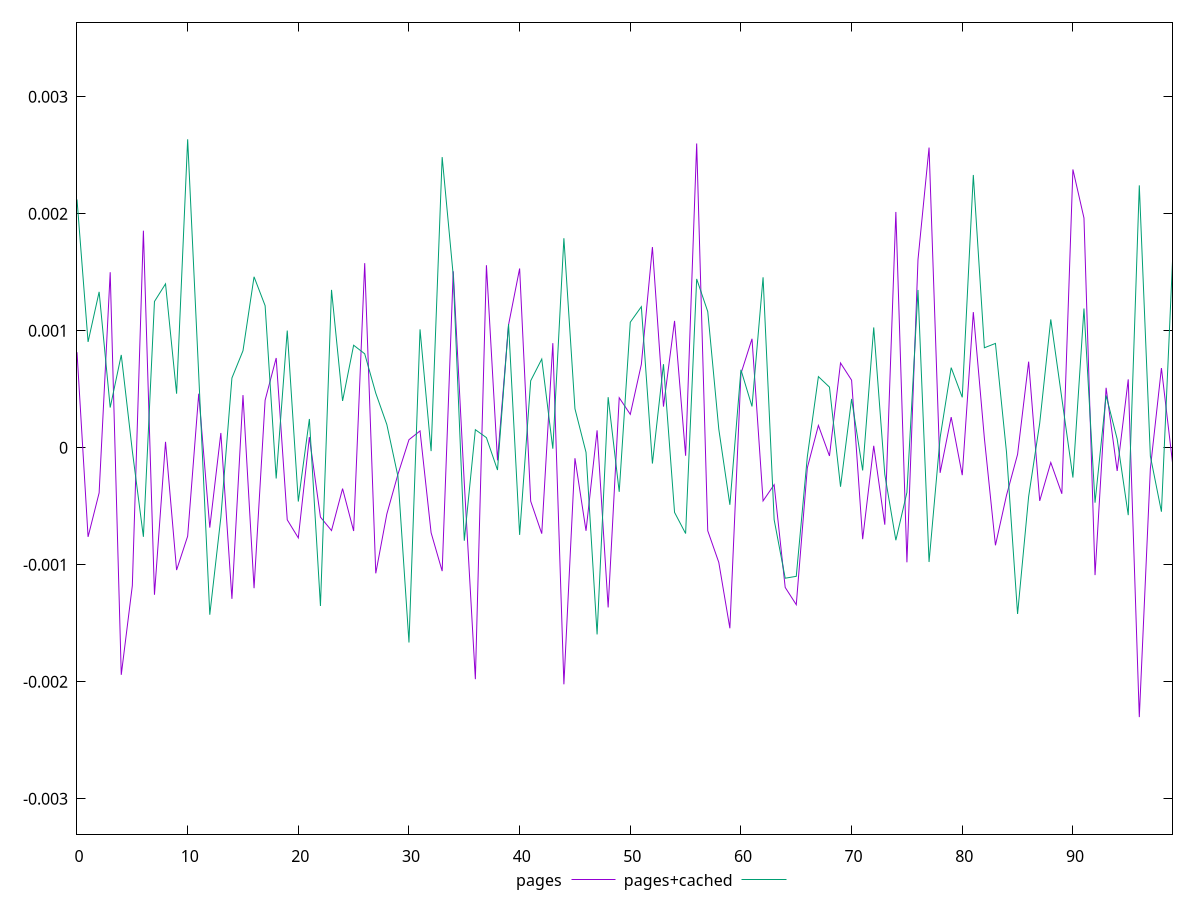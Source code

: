 reset

$pages <<EOF
0 0.0008167807424289417
1 -0.0007616175517479707
2 -0.00038515572647141697
3 0.0015002758387139357
4 -0.001940711890038569
5 -0.0011784941933153303
6 0.00185523168444913
7 -0.001256283749259456
8 0.00005052450348273403
9 -0.0010452407310500259
10 -0.0007556312742825089
11 0.0004617645938725611
12 -0.000682687137838017
13 0.00012646869731871847
14 -0.0012911409346497693
15 0.0004500897869177109
16 -0.0012003392333102734
17 0.00040634008692440755
18 0.0007671063236465747
19 -0.0006158325596661822
20 -0.0007703684751829128
21 0.00009067298226734816
22 -0.0005926797140135641
23 -0.000707615246560496
24 -0.00034927060379360734
25 -0.000711480638525181
26 0.0015779372611713209
27 -0.0010732137937324434
28 -0.0005661345764514038
29 -0.0002279455707986773
30 0.00006880872671531143
31 0.00014389512638915224
32 -0.0007260738767451805
33 -0.0010542203804654651
34 0.0015083691895146462
35 -0.000304063851555658
36 -0.001977878645952582
37 0.0015601368799702013
38 -0.00010792701073955853
39 0.0010511404926170852
40 0.0015319990202292777
41 -0.00045677648155563396
42 -0.00073411457641021
43 0.0008938115269913695
44 -0.0020219850238174008
45 -0.0000895920719602709
46 -0.0007098271656436796
47 0.00014883892572235938
48 -0.0013648729063978299
49 0.0004274621871834569
50 0.00028555001853467973
51 0.0007125940899776724
52 0.0017151413835896732
53 0.0003517911805932751
54 0.0010843329211755422
55 -0.00006843397729186847
56 0.002600460519521401
57 -0.0007091370468879258
58 -0.0009801467888618236
59 -0.0015427330516505832
60 0.000633081596073428
61 0.000931318659358602
62 -0.0004542655260875075
63 -0.0003155427234993358
64 -0.0011936713523351627
65 -0.0013412258827390658
66 -0.0001713174545458812
67 0.00019085239754556134
68 -0.00006992743463749492
69 0.0007246113813095944
70 0.0005774893830560591
71 -0.000781356456331078
72 0.0000166957013910703
73 -0.0006575261210738175
74 0.002015175414797732
75 -0.0009793429342366182
76 0.0016073757603458209
77 0.002565469905739371
78 -0.00021433273870069585
79 0.00026190975590531724
80 -0.00023419006547254745
81 0.0011592657162991717
82 0.00008095427817584045
83 -0.00083362513315089
84 -0.0004058673487897642
85 -0.00005622132793877254
86 0.0007359258595202167
87 -0.0004538821733611954
88 -0.00012590440941244988
89 -0.0003932563326137588
90 0.0023785917702948025
91 0.001963338793427914
92 -0.001088381029741968
93 0.0005125185604207462
94 -0.0001983894385751401
95 0.0005845480395151691
96 -0.002302171884089119
97 -0.0001777521793672354
98 0.0006810486341212649
99 -0.00012622302614758856
EOF

$pagesCached <<EOF
0 0.0021222444396701533
1 0.0009045488336211026
2 0.0013324436031105652
3 0.0003437617138420475
4 0.0007934314526048011
5 -0.00002735114653076836
6 -0.0007609817384464457
7 0.0012499931038420342
8 0.0014007503656745233
9 0.00046202570517827
10 0.0026362597634989465
11 0.0006246547203966725
12 -0.0014270130795668195
13 -0.0005944891940731712
14 0.0005961692209016714
15 0.0008294048623730304
16 0.0014611457826121397
17 0.0012142859686398496
18 -0.0002625304838299208
19 0.0010015638615604552
20 -0.00045956238771574493
21 0.000246046707557958
22 -0.0013522256981796463
23 0.0013493421021353125
24 0.000400232640211379
25 0.0008763143198624246
26 0.0008030676162863653
27 0.0004665378831574646
28 0.00019830696907184602
29 -0.0002429731826260507
30 -0.0016644743355825357
31 0.0010119948370856397
32 -0.000028565646099352332
33 0.002484091922363581
34 0.0014733972687592026
35 -0.0007945660190916781
36 0.00015442817006087895
37 0.00008630805049391413
38 -0.00019026685788912405
39 0.0010565410123618902
40 -0.0007445227264863552
41 0.000572776641009152
42 0.0007582359027163832
43 -0.00000805890094437555
44 0.0017906680625347537
45 0.00033344297075571186
46 -0.000039261925707450814
47 -0.0015953060023999022
48 0.0004324639860509753
49 -0.00037666530703848815
50 0.0010730251989150175
51 0.00120568620779375
52 -0.0001352180907149306
53 0.0007143540010174609
54 -0.0005522182412554622
55 -0.0007331647297437674
56 0.0014429018830594085
57 0.0011639696660418824
58 0.00015803799006051546
59 -0.0004873950586261744
60 0.0006665623651447281
61 0.0003530735169338399
62 0.001456879007545995
63 -0.0006145775379344776
64 -0.0011148449436432434
65 -0.0010988226193532318
66 -0.00007630873685790189
67 0.0006079642298859103
68 0.0005182733993044351
69 -0.0003330926541959875
70 0.0004174216287128713
71 -0.00019386996795900946
72 0.0010280383246537566
73 -0.00022754617976874762
74 -0.0007902605948191668
75 -0.00038172772689485534
76 0.0013487462187883625
77 -0.0009764485153486489
78 0.00008628915790906827
79 0.000684650930911224
80 0.00043110489403112867
81 0.002331325498137577
82 0.0008545227723558126
83 0.0008917297537477416
84 -0.000039366917469796196
85 -0.0014206475915938426
86 -0.00041697123855777366
87 0.00020997205296238
88 0.001097175883920143
89 0.0004217035112701614
90 -0.0002544983695943198
91 0.0011901072341673577
92 -0.00046933073399585813
93 0.00044701616413077126
94 0.00007423905268589496
95 -0.0005758428261258086
96 0.0022424839690006124
97 -0.00007145467075573338
98 -0.0005465551304343223
99 0.001593078354927667
EOF

set key outside below
set xrange [0:99]
set yrange [-0.003302171884089119:0.0036362597634989465]
set trange [-0.003302171884089119:0.0036362597634989465]
set terminal svg size 640, 520 enhanced background rgb 'white'
set output "report_00013_2021-02-09T12-04-24.940Z/meta/pScore-difference/comparison/line/0_vs_1.svg"

plot $pages title "pages" with line, \
     $pagesCached title "pages+cached" with line

reset
